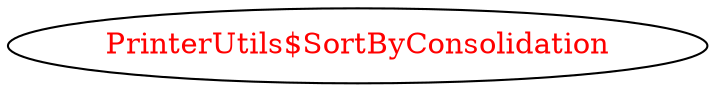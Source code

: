 digraph dependencyGraph {
 concentrate=true;
 ranksep="2.0";
 rankdir="LR"; 
 splines="ortho";
"PrinterUtils$SortByConsolidation" [fontcolor="red"];
}
